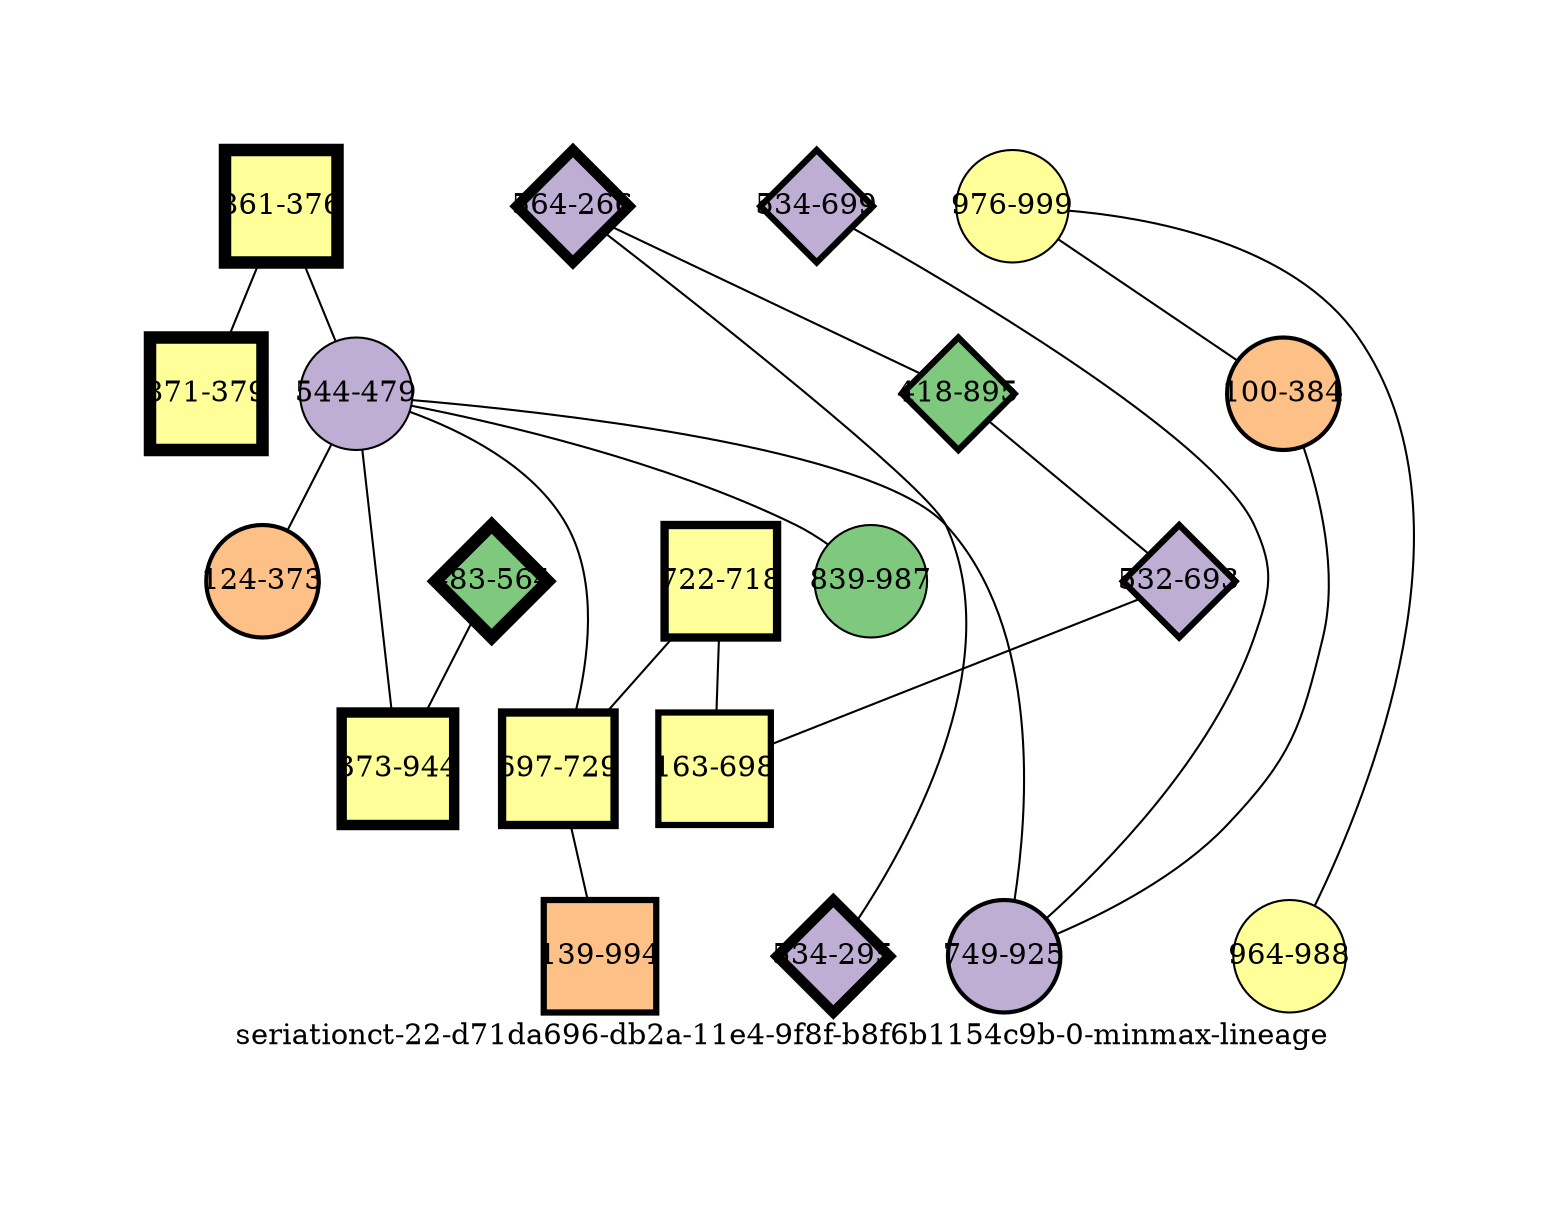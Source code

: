 strict graph "seriationct-22-d71da696-db2a-11e4-9f8f-b8f6b1154c9b-0-minmax-lineage" {
labelloc=b;
ratio=auto;
pad="1.0";
label="seriationct-22-d71da696-db2a-11e4-9f8f-b8f6b1154c9b-0-minmax-lineage";
node [width="0.75", style=filled, fixedsize=true, height="0.75", shape=circle, label=""];
0 [xCoordinate="376.0", appears_in_slice=6, yCoordinate="861.0", colorscheme=accent6, lineage_id=1, short_label="861-376", label="861-376", shape=square, cluster_id=3, fillcolor=4, size="500.0", id=0, penwidth="6.0"];
1 [xCoordinate="999.0", appears_in_slice=1, yCoordinate="976.0", colorscheme=accent6, lineage_id=0, short_label="976-999", label="976-999", shape=circle, cluster_id=3, fillcolor=4, size="500.0", id=8, penwidth="1.0"];
2 [xCoordinate="379.0", appears_in_slice=6, yCoordinate="871.0", colorscheme=accent6, lineage_id=1, short_label="871-379", label="871-379", shape=square, cluster_id=3, fillcolor=4, size="500.0", id=3, penwidth="6.0"];
3 [xCoordinate="266.0", appears_in_slice=5, yCoordinate="564.0", colorscheme=accent6, lineage_id=2, short_label="564-266", label="564-266", shape=diamond, cluster_id=1, fillcolor=2, size="500.0", id=4, penwidth="5.0"];
4 [xCoordinate="384.0", appears_in_slice=2, yCoordinate="100.0", colorscheme=accent6, lineage_id=0, short_label="100-384", label="100-384", shape=circle, cluster_id=2, fillcolor=3, size="500.0", id=17, penwidth="2.0"];
5 [xCoordinate="564.0", appears_in_slice=6, yCoordinate="483.0", colorscheme=accent6, lineage_id=2, short_label="483-564", label="483-564", shape=diamond, cluster_id=0, fillcolor=1, size="500.0", id=6, penwidth="6.0"];
6 [xCoordinate="479.0", appears_in_slice=1, yCoordinate="544.0", colorscheme=accent6, lineage_id=0, short_label="544-479", label="544-479", shape=circle, cluster_id=1, fillcolor=2, size="500.0", id=16, penwidth="1.0"];
7 [xCoordinate="295.0", appears_in_slice=5, yCoordinate="534.0", colorscheme=accent6, lineage_id=2, short_label="534-295", label="534-295", shape=diamond, cluster_id=1, fillcolor=2, size="500.0", id=11, penwidth="5.0"];
8 [xCoordinate="895.0", appears_in_slice=3, yCoordinate="418.0", colorscheme=accent6, lineage_id=2, short_label="418-895", label="418-895", shape=diamond, cluster_id=0, fillcolor=1, size="500.0", id=14, penwidth="3.0"];
9 [xCoordinate="988.0", appears_in_slice=1, yCoordinate="964.0", colorscheme=accent6, lineage_id=0, short_label="964-988", label="964-988", shape=circle, cluster_id=3, fillcolor=4, size="500.0", id=9, penwidth="1.0"];
10 [xCoordinate="718.0", appears_in_slice=4, yCoordinate="722.0", colorscheme=accent6, lineage_id=1, short_label="722-718", label="722-718", shape=square, cluster_id=3, fillcolor=4, size="500.0", id=10, penwidth="4.0"];
11 [xCoordinate="699.0", appears_in_slice=3, yCoordinate="534.0", colorscheme=accent6, lineage_id=2, short_label="534-699", label="534-699", shape=diamond, cluster_id=1, fillcolor=2, size="500.0", id=7, penwidth="3.0"];
12 [xCoordinate="693.0", appears_in_slice=3, yCoordinate="532.0", colorscheme=accent6, lineage_id=2, short_label="532-693", label="532-693", shape=diamond, cluster_id=1, fillcolor=2, size="500.0", id=13, penwidth="3.0"];
13 [xCoordinate="373.0", appears_in_slice=2, yCoordinate="124.0", colorscheme=accent6, lineage_id=0, short_label="124-373", label="124-373", shape=circle, cluster_id=2, fillcolor=3, size="500.0", id=5, penwidth="2.0"];
14 [xCoordinate="925.0", appears_in_slice=2, yCoordinate="749.0", colorscheme=accent6, lineage_id=0, short_label="749-925", label="749-925", shape=circle, cluster_id=1, fillcolor=2, size="500.0", id=12, penwidth="2.0"];
15 [xCoordinate="729.0", appears_in_slice=4, yCoordinate="697.0", colorscheme=accent6, lineage_id=1, short_label="697-729", label="697-729", shape=square, cluster_id=3, fillcolor=4, size="500.0", id=2, penwidth="4.0"];
16 [xCoordinate="994.0", appears_in_slice=3, yCoordinate="139.0", colorscheme=accent6, lineage_id=1, short_label="139-994", label="139-994", shape=square, cluster_id=2, fillcolor=3, size="500.0", id=15, penwidth="3.0"];
17 [xCoordinate="698.0", appears_in_slice=3, yCoordinate="163.0", colorscheme=accent6, lineage_id=1, short_label="163-698", label="163-698", shape=square, cluster_id=3, fillcolor=4, size="500.0", id=1, penwidth="3.0"];
18 [xCoordinate="987.0", appears_in_slice=1, yCoordinate="839.0", colorscheme=accent6, lineage_id=0, short_label="839-987", label="839-987", shape=circle, cluster_id=0, fillcolor=1, size="500.0", id=19, penwidth="1.0"];
19 [xCoordinate="944.0", appears_in_slice=5, yCoordinate="373.0", colorscheme=accent6, lineage_id=1, short_label="373-944", label="373-944", shape=square, cluster_id=3, fillcolor=4, size="500.0", id=18, penwidth="5.0"];
0 -- 2  [inverseweight="27.0369035218", weight="0.0369864840178"];
0 -- 6  [inverseweight="1.1474410764", weight="0.871504446346"];
1 -- 9  [inverseweight="51.5710623129", weight="0.0193907194297"];
1 -- 4  [inverseweight="1.85103950248", weight="0.540236985035"];
3 -- 8  [inverseweight="6.81677353937", weight="0.146696966567"];
3 -- 7  [inverseweight="16.3956458946", weight="0.0609918027279"];
4 -- 14  [inverseweight="3.35276112991", weight="0.298261630117"];
5 -- 19  [inverseweight="1.53610012258", weight="0.65099923195"];
6 -- 13  [inverseweight="1.49720731848", weight="0.667910173601"];
6 -- 14  [inverseweight="4.79882692617", weight="0.208384260442"];
6 -- 15  [inverseweight="1.32216848451", weight="0.75633325988"];
6 -- 18  [inverseweight="1.68183419407", weight="0.594588933634"];
6 -- 19  [inverseweight="1.30206567306", weight="0.768010416596"];
8 -- 12  [inverseweight="23.8365647311", weight="0.0419523539268"];
10 -- 17  [inverseweight="3.85322839269", weight="0.259522638704"];
10 -- 15  [inverseweight="18.3063006485", weight="0.054626001135"];
11 -- 14  [inverseweight="2.5220380168", weight="0.396504728849"];
12 -- 17  [inverseweight="22.4506627533", weight="0.0445421149026"];
15 -- 16  [inverseweight="1.33224902782", weight="0.75061041826"];
}
